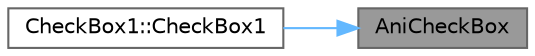 digraph "AniCheckBox"
{
 // LATEX_PDF_SIZE
  bgcolor="transparent";
  edge [fontname=Helvetica,fontsize=10,labelfontname=Helvetica,labelfontsize=10];
  node [fontname=Helvetica,fontsize=10,shape=box,height=0.2,width=0.4];
  rankdir="RL";
  Node1 [id="Node000001",label="AniCheckBox",height=0.2,width=0.4,color="gray40", fillcolor="grey60", style="filled", fontcolor="black",tooltip="构造函数，初始化复选框"];
  Node1 -> Node2 [id="edge1_Node000001_Node000002",dir="back",color="steelblue1",style="solid",tooltip=" "];
  Node2 [id="Node000002",label="CheckBox1::CheckBox1",height=0.2,width=0.4,color="grey40", fillcolor="white", style="filled",URL="$class_check_box1.html#a18d8ef3df72adc394e26952015bff615",tooltip="构造函数，初始化复选框"];
}
